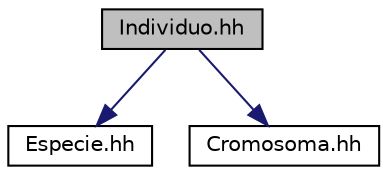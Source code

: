 digraph "Individuo.hh"
{
  edge [fontname="Helvetica",fontsize="10",labelfontname="Helvetica",labelfontsize="10"];
  node [fontname="Helvetica",fontsize="10",shape=record];
  Node0 [label="Individuo.hh",height=0.2,width=0.4,color="black", fillcolor="grey75", style="filled", fontcolor="black"];
  Node0 -> Node1 [color="midnightblue",fontsize="10",style="solid",fontname="Helvetica"];
  Node1 [label="Especie.hh",height=0.2,width=0.4,color="black", fillcolor="white", style="filled",URL="$_especie_8hh.html",tooltip="Especificación de la clase Especie. "];
  Node0 -> Node2 [color="midnightblue",fontsize="10",style="solid",fontname="Helvetica"];
  Node2 [label="Cromosoma.hh",height=0.2,width=0.4,color="black", fillcolor="white", style="filled",URL="$_cromosoma_8hh.html",tooltip="Especificación de la clase Cromosoma. "];
}
